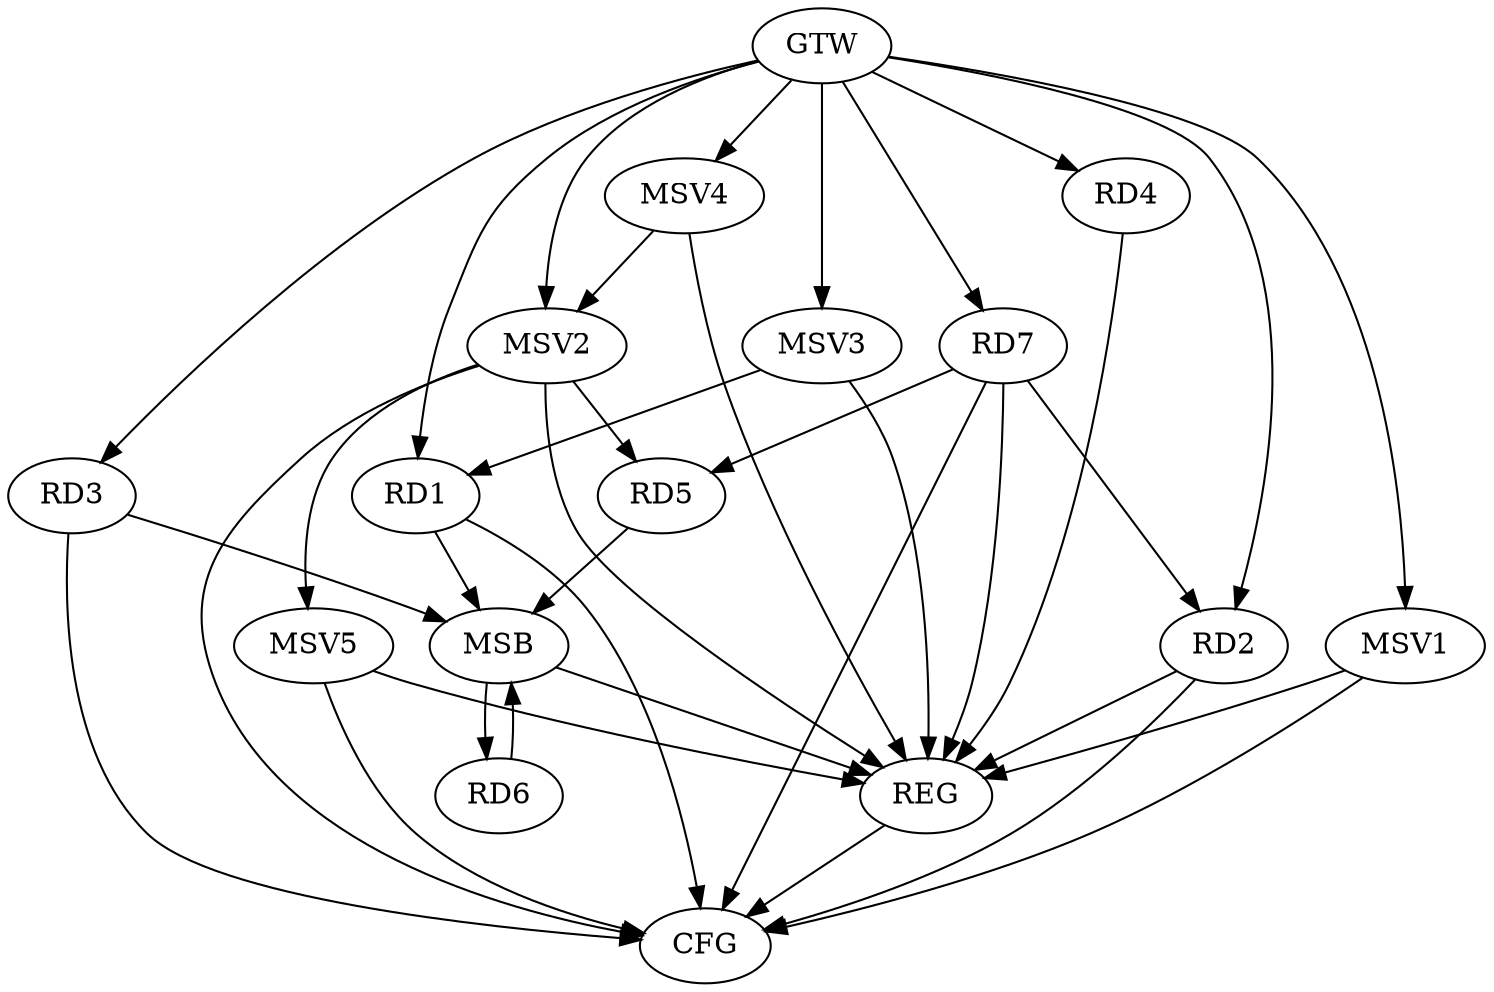 strict digraph G {
  RD1 [ label="RD1" ];
  RD2 [ label="RD2" ];
  RD3 [ label="RD3" ];
  RD4 [ label="RD4" ];
  RD5 [ label="RD5" ];
  RD6 [ label="RD6" ];
  RD7 [ label="RD7" ];
  GTW [ label="GTW" ];
  REG [ label="REG" ];
  MSB [ label="MSB" ];
  CFG [ label="CFG" ];
  MSV1 [ label="MSV1" ];
  MSV2 [ label="MSV2" ];
  MSV3 [ label="MSV3" ];
  MSV4 [ label="MSV4" ];
  MSV5 [ label="MSV5" ];
  RD7 -> RD5;
  GTW -> RD1;
  GTW -> RD2;
  GTW -> RD3;
  GTW -> RD4;
  GTW -> RD7;
  RD2 -> REG;
  RD4 -> REG;
  RD7 -> REG;
  RD1 -> MSB;
  MSB -> REG;
  RD3 -> MSB;
  MSB -> RD6;
  RD5 -> MSB;
  RD6 -> MSB;
  RD1 -> CFG;
  RD3 -> CFG;
  RD2 -> CFG;
  REG -> CFG;
  RD7 -> CFG;
  RD7 -> RD2;
  GTW -> MSV1;
  MSV1 -> REG;
  MSV1 -> CFG;
  MSV2 -> RD5;
  GTW -> MSV2;
  MSV2 -> REG;
  MSV2 -> CFG;
  MSV3 -> RD1;
  GTW -> MSV3;
  MSV3 -> REG;
  MSV4 -> MSV2;
  GTW -> MSV4;
  MSV4 -> REG;
  MSV2 -> MSV5;
  MSV5 -> REG;
  MSV5 -> CFG;
}
